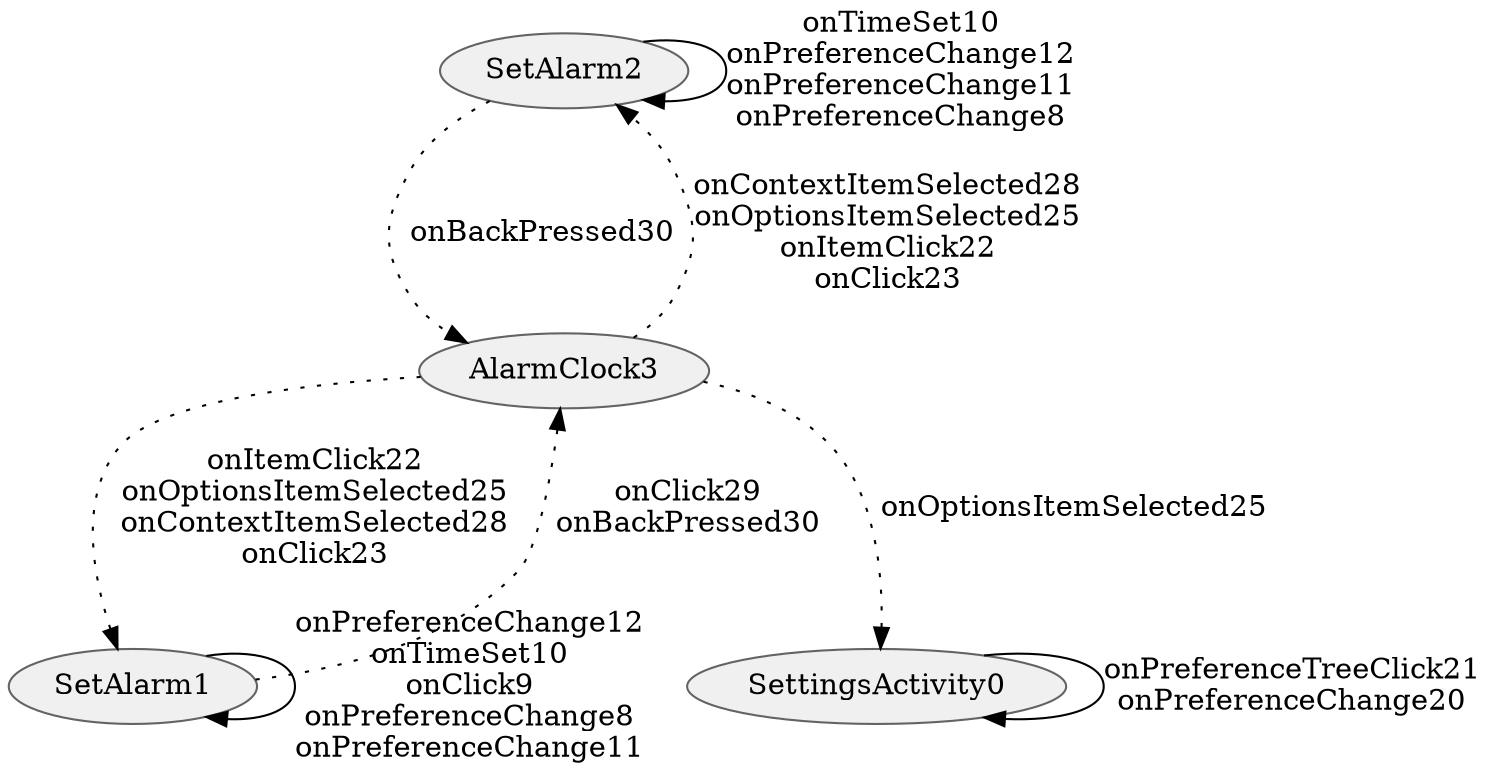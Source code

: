digraph {
fontname="Helvetica";
node[style="filled,solid", colorscheme=greys3, fillcolor=1, color=3];
SetAlarm2;
AlarmClock3;
SetAlarm1;
SettingsActivity0;
SetAlarm1 -> SetAlarm1[label="onPreferenceChange12
onTimeSet10
onClick9
onPreferenceChange8
onPreferenceChange11"];
SetAlarm1 -> AlarmClock3[label="onClick29
onBackPressed30",style=dotted];
SetAlarm2 -> SetAlarm2[label="onTimeSet10
onPreferenceChange12
onPreferenceChange11
onPreferenceChange8"];
SetAlarm2 -> AlarmClock3[label="onBackPressed30",style=dotted];
SettingsActivity0 -> SettingsActivity0[label="onPreferenceTreeClick21
onPreferenceChange20"];
AlarmClock3 -> SetAlarm1[label="onItemClick22
onOptionsItemSelected25
onContextItemSelected28
onClick23",style=dotted];
AlarmClock3 -> SetAlarm2[label="onContextItemSelected28
onOptionsItemSelected25
onItemClick22
onClick23",style=dotted];
AlarmClock3 -> SettingsActivity0[label="onOptionsItemSelected25",style=dotted];
}